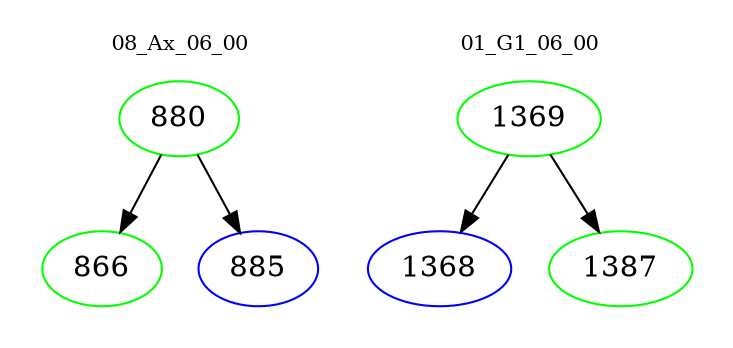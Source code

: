 digraph{
subgraph cluster_0 {
color = white
label = "08_Ax_06_00";
fontsize=10;
T0_880 [label="880", color="green"]
T0_880 -> T0_866 [color="black"]
T0_866 [label="866", color="green"]
T0_880 -> T0_885 [color="black"]
T0_885 [label="885", color="blue"]
}
subgraph cluster_1 {
color = white
label = "01_G1_06_00";
fontsize=10;
T1_1369 [label="1369", color="green"]
T1_1369 -> T1_1368 [color="black"]
T1_1368 [label="1368", color="blue"]
T1_1369 -> T1_1387 [color="black"]
T1_1387 [label="1387", color="green"]
}
}

